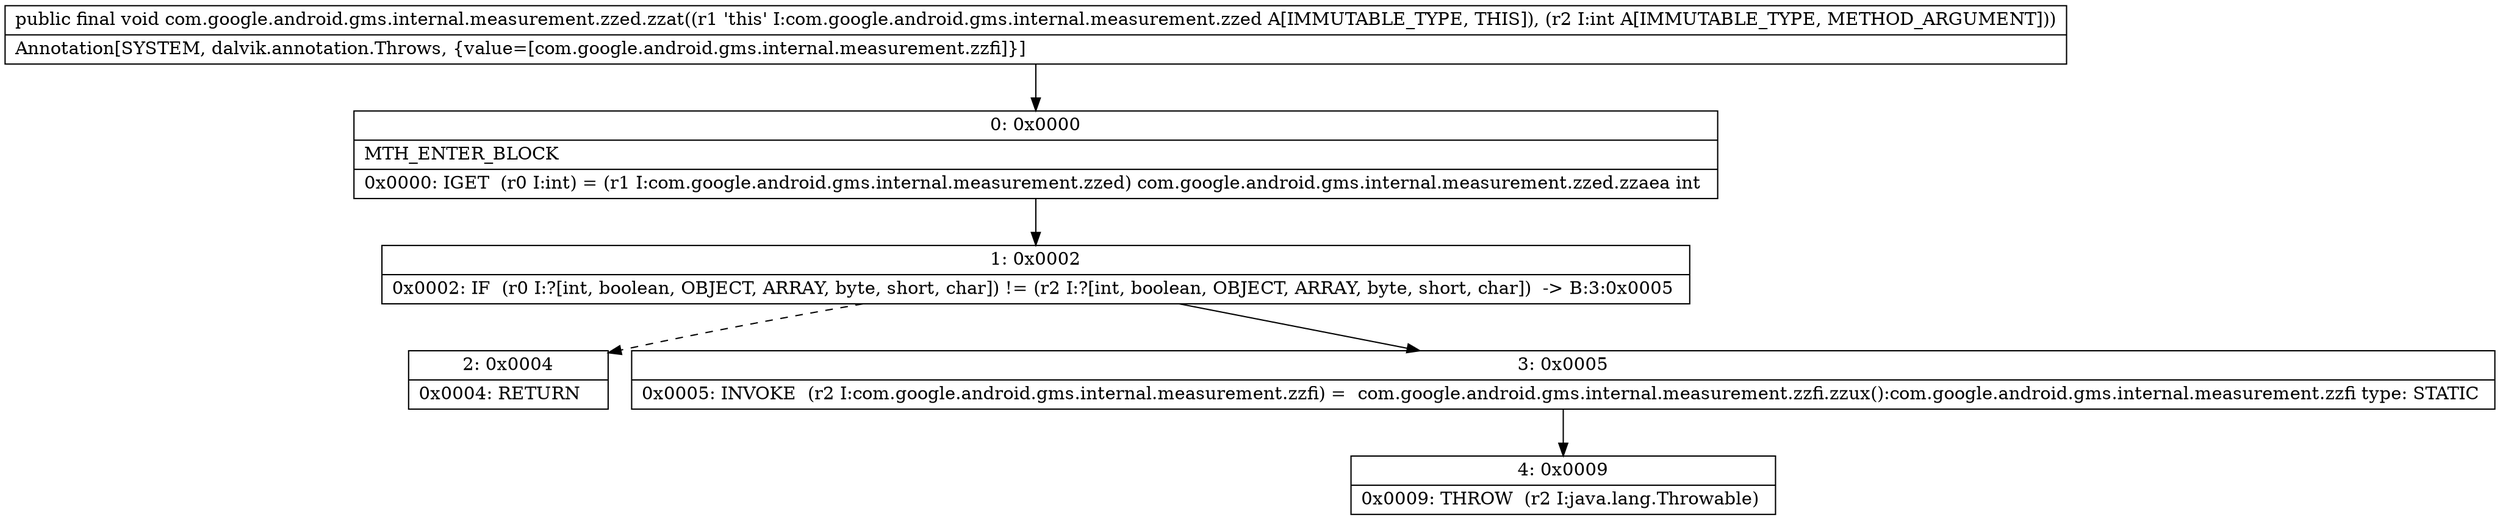 digraph "CFG forcom.google.android.gms.internal.measurement.zzed.zzat(I)V" {
Node_0 [shape=record,label="{0\:\ 0x0000|MTH_ENTER_BLOCK\l|0x0000: IGET  (r0 I:int) = (r1 I:com.google.android.gms.internal.measurement.zzed) com.google.android.gms.internal.measurement.zzed.zzaea int \l}"];
Node_1 [shape=record,label="{1\:\ 0x0002|0x0002: IF  (r0 I:?[int, boolean, OBJECT, ARRAY, byte, short, char]) != (r2 I:?[int, boolean, OBJECT, ARRAY, byte, short, char])  \-\> B:3:0x0005 \l}"];
Node_2 [shape=record,label="{2\:\ 0x0004|0x0004: RETURN   \l}"];
Node_3 [shape=record,label="{3\:\ 0x0005|0x0005: INVOKE  (r2 I:com.google.android.gms.internal.measurement.zzfi) =  com.google.android.gms.internal.measurement.zzfi.zzux():com.google.android.gms.internal.measurement.zzfi type: STATIC \l}"];
Node_4 [shape=record,label="{4\:\ 0x0009|0x0009: THROW  (r2 I:java.lang.Throwable) \l}"];
MethodNode[shape=record,label="{public final void com.google.android.gms.internal.measurement.zzed.zzat((r1 'this' I:com.google.android.gms.internal.measurement.zzed A[IMMUTABLE_TYPE, THIS]), (r2 I:int A[IMMUTABLE_TYPE, METHOD_ARGUMENT]))  | Annotation[SYSTEM, dalvik.annotation.Throws, \{value=[com.google.android.gms.internal.measurement.zzfi]\}]\l}"];
MethodNode -> Node_0;
Node_0 -> Node_1;
Node_1 -> Node_2[style=dashed];
Node_1 -> Node_3;
Node_3 -> Node_4;
}

